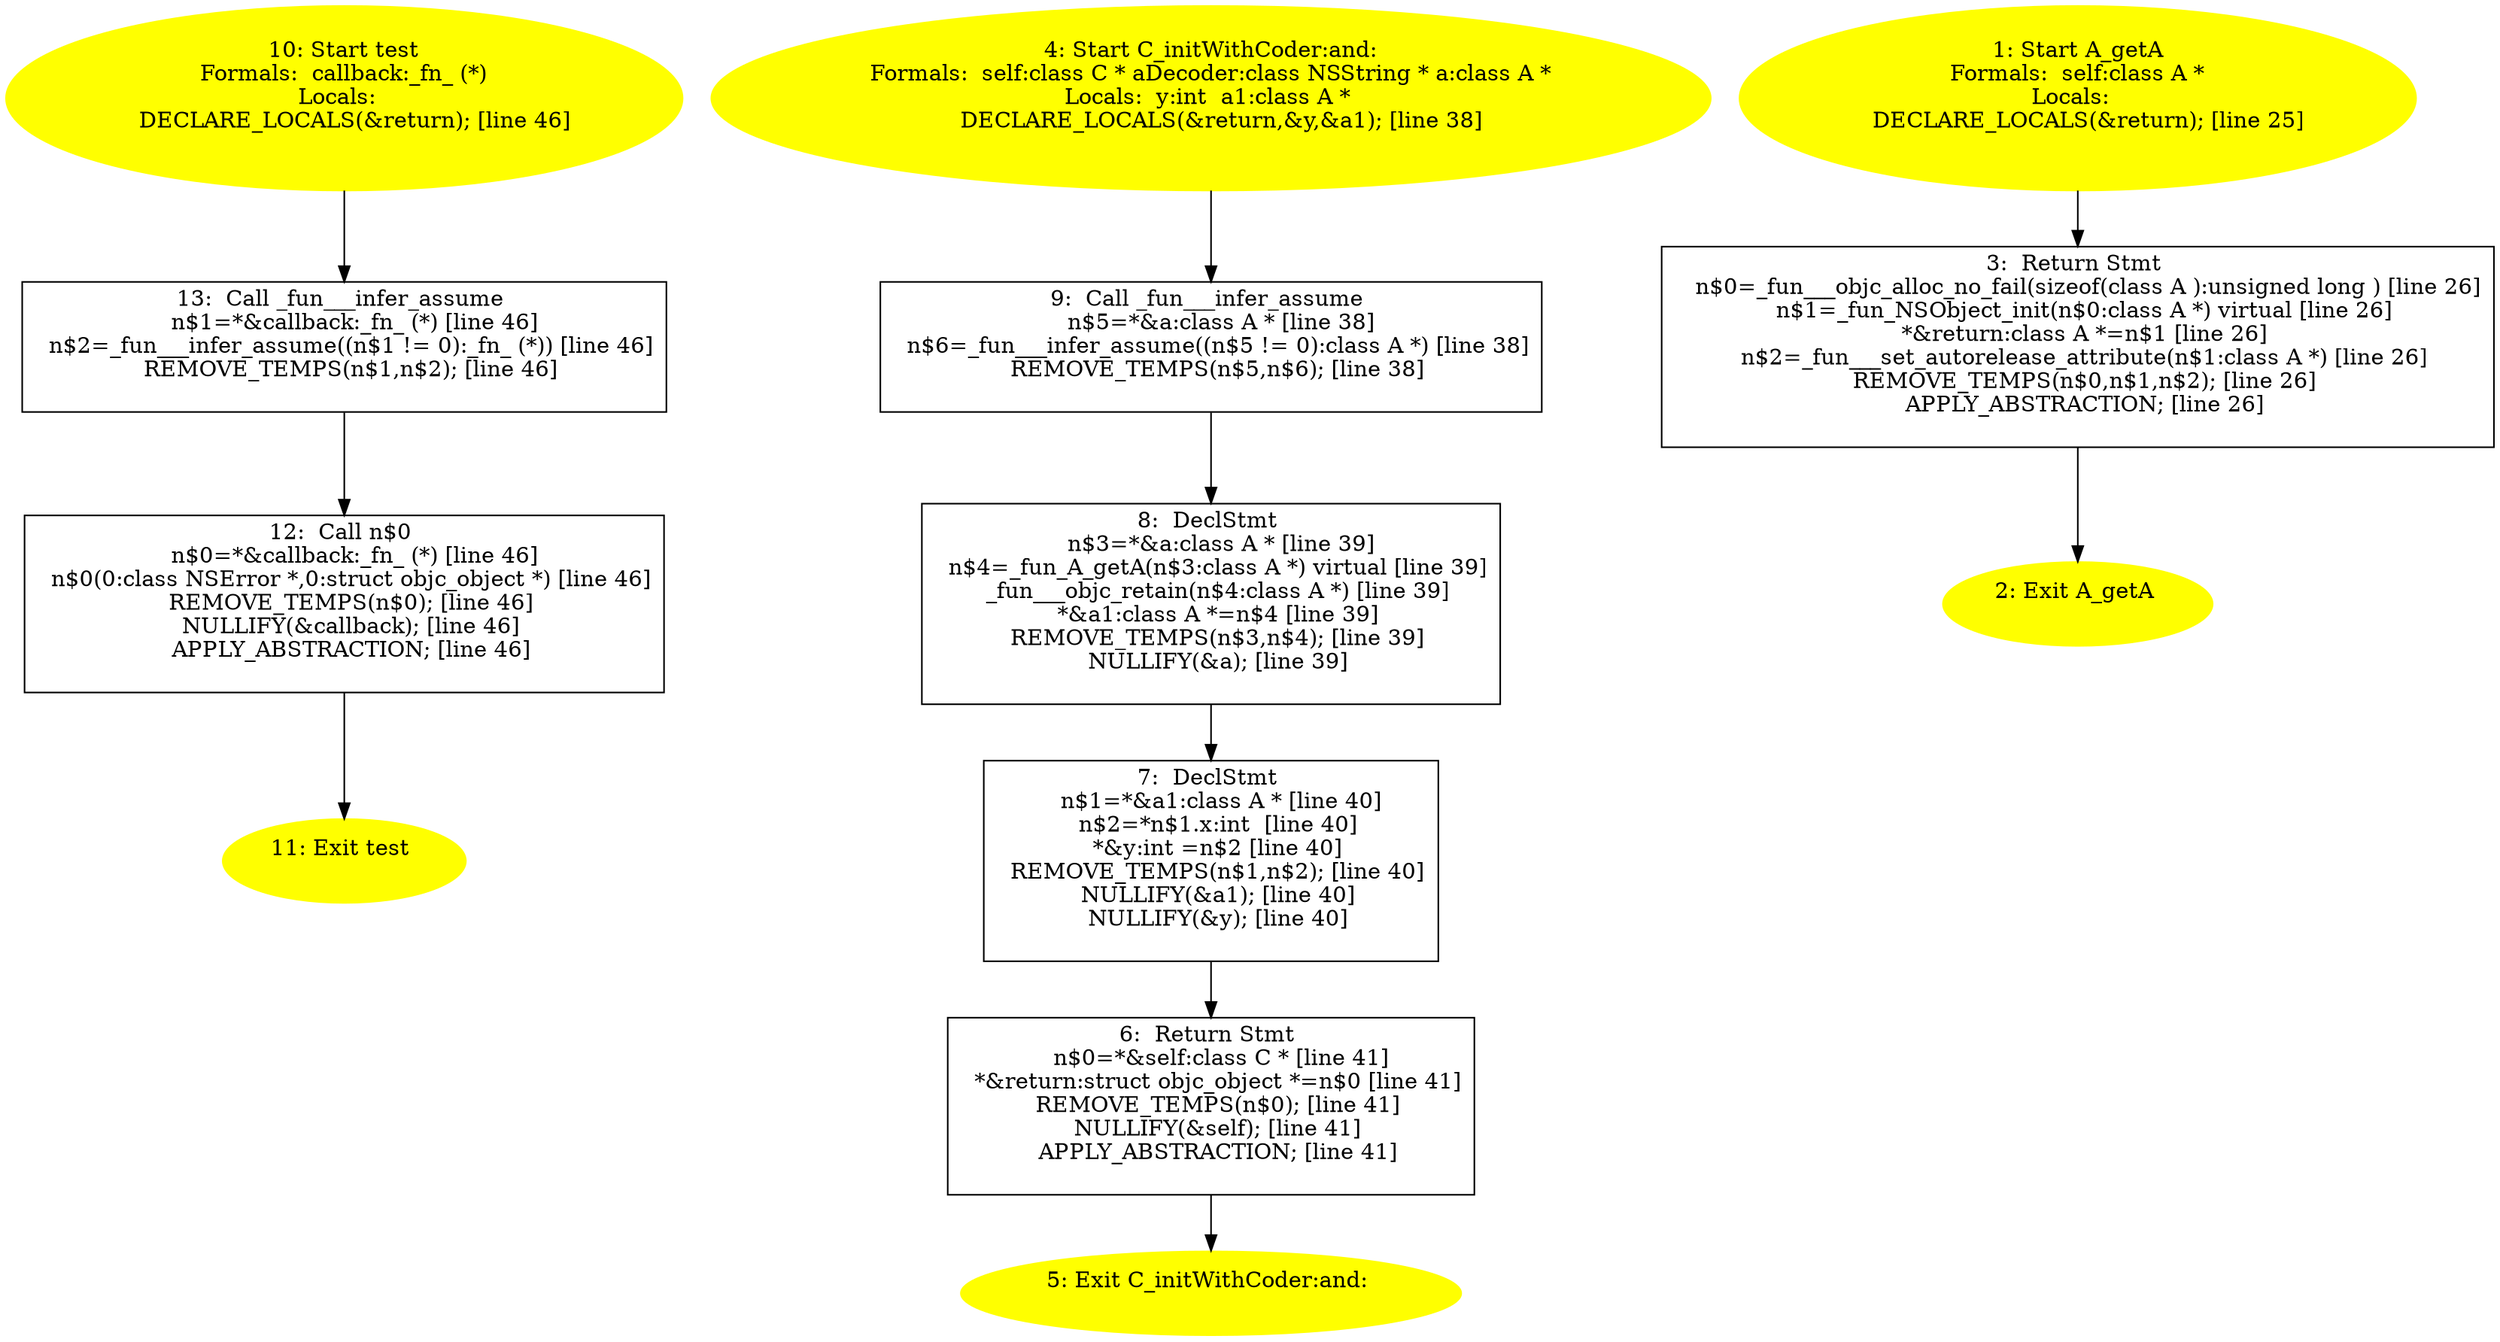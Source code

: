 /* @generated */
digraph iCFG {
13 [label="13:  Call _fun___infer_assume \n   n$1=*&callback:_fn_ (*) [line 46]\n  n$2=_fun___infer_assume((n$1 != 0):_fn_ (*)) [line 46]\n  REMOVE_TEMPS(n$1,n$2); [line 46]\n " shape="box"]
	

	 13 -> 12 ;
12 [label="12:  Call n$0 \n   n$0=*&callback:_fn_ (*) [line 46]\n  n$0(0:class NSError *,0:struct objc_object *) [line 46]\n  REMOVE_TEMPS(n$0); [line 46]\n  NULLIFY(&callback); [line 46]\n  APPLY_ABSTRACTION; [line 46]\n " shape="box"]
	

	 12 -> 11 ;
11 [label="11: Exit test \n  " color=yellow style=filled]
	

10 [label="10: Start test\nFormals:  callback:_fn_ (*)\nLocals:  \n   DECLARE_LOCALS(&return); [line 46]\n " color=yellow style=filled]
	

	 10 -> 13 ;
9 [label="9:  Call _fun___infer_assume \n   n$5=*&a:class A * [line 38]\n  n$6=_fun___infer_assume((n$5 != 0):class A *) [line 38]\n  REMOVE_TEMPS(n$5,n$6); [line 38]\n " shape="box"]
	

	 9 -> 8 ;
8 [label="8:  DeclStmt \n   n$3=*&a:class A * [line 39]\n  n$4=_fun_A_getA(n$3:class A *) virtual [line 39]\n  _fun___objc_retain(n$4:class A *) [line 39]\n  *&a1:class A *=n$4 [line 39]\n  REMOVE_TEMPS(n$3,n$4); [line 39]\n  NULLIFY(&a); [line 39]\n " shape="box"]
	

	 8 -> 7 ;
7 [label="7:  DeclStmt \n   n$1=*&a1:class A * [line 40]\n  n$2=*n$1.x:int  [line 40]\n  *&y:int =n$2 [line 40]\n  REMOVE_TEMPS(n$1,n$2); [line 40]\n  NULLIFY(&a1); [line 40]\n  NULLIFY(&y); [line 40]\n " shape="box"]
	

	 7 -> 6 ;
6 [label="6:  Return Stmt \n   n$0=*&self:class C * [line 41]\n  *&return:struct objc_object *=n$0 [line 41]\n  REMOVE_TEMPS(n$0); [line 41]\n  NULLIFY(&self); [line 41]\n  APPLY_ABSTRACTION; [line 41]\n " shape="box"]
	

	 6 -> 5 ;
5 [label="5: Exit C_initWithCoder:and: \n  " color=yellow style=filled]
	

4 [label="4: Start C_initWithCoder:and:\nFormals:  self:class C * aDecoder:class NSString * a:class A *\nLocals:  y:int  a1:class A * \n   DECLARE_LOCALS(&return,&y,&a1); [line 38]\n " color=yellow style=filled]
	

	 4 -> 9 ;
3 [label="3:  Return Stmt \n   n$0=_fun___objc_alloc_no_fail(sizeof(class A ):unsigned long ) [line 26]\n  n$1=_fun_NSObject_init(n$0:class A *) virtual [line 26]\n  *&return:class A *=n$1 [line 26]\n  n$2=_fun___set_autorelease_attribute(n$1:class A *) [line 26]\n  REMOVE_TEMPS(n$0,n$1,n$2); [line 26]\n  APPLY_ABSTRACTION; [line 26]\n " shape="box"]
	

	 3 -> 2 ;
2 [label="2: Exit A_getA \n  " color=yellow style=filled]
	

1 [label="1: Start A_getA\nFormals:  self:class A *\nLocals:  \n   DECLARE_LOCALS(&return); [line 25]\n " color=yellow style=filled]
	

	 1 -> 3 ;
}
